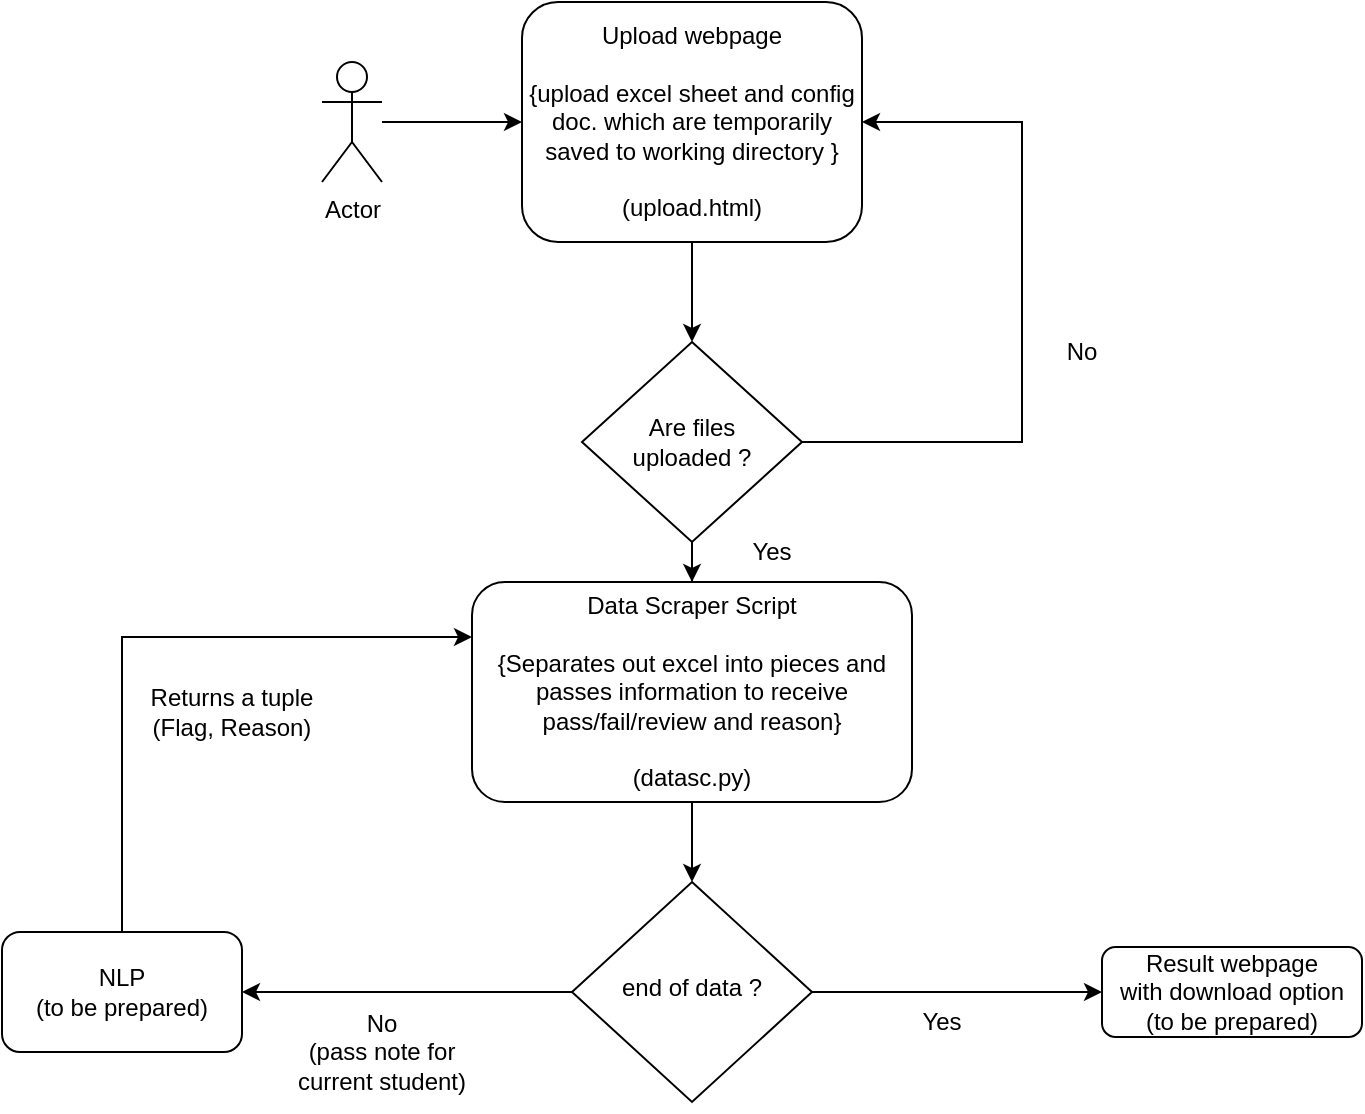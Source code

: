 <mxfile version="20.3.6" type="github">
  <diagram id="C5RBs43oDa-KdzZeNtuy" name="Page-1">
    <mxGraphModel dx="2249" dy="1955" grid="1" gridSize="10" guides="1" tooltips="1" connect="1" arrows="1" fold="1" page="1" pageScale="1" pageWidth="827" pageHeight="1169" math="0" shadow="0">
      <root>
        <mxCell id="WIyWlLk6GJQsqaUBKTNV-0" />
        <mxCell id="WIyWlLk6GJQsqaUBKTNV-1" parent="WIyWlLk6GJQsqaUBKTNV-0" />
        <mxCell id="r8RoUJweMExYv4cJYEUG-24" style="edgeStyle=orthogonalEdgeStyle;rounded=0;orthogonalLoop=1;jettySize=auto;html=1;entryX=0.5;entryY=0;entryDx=0;entryDy=0;" parent="WIyWlLk6GJQsqaUBKTNV-1" source="WIyWlLk6GJQsqaUBKTNV-3" target="r8RoUJweMExYv4cJYEUG-1" edge="1">
          <mxGeometry relative="1" as="geometry" />
        </mxCell>
        <mxCell id="WIyWlLk6GJQsqaUBKTNV-3" value="Upload webpage&lt;br&gt;&lt;br&gt;{upload excel sheet and config doc. which are temporarily saved to working directory }&lt;br&gt;&lt;br&gt;(upload.html)" style="rounded=1;whiteSpace=wrap;html=1;fontSize=12;glass=0;strokeWidth=1;shadow=0;" parent="WIyWlLk6GJQsqaUBKTNV-1" vertex="1">
          <mxGeometry x="120" y="-70" width="170" height="120" as="geometry" />
        </mxCell>
        <mxCell id="r8RoUJweMExYv4cJYEUG-20" value="" style="edgeStyle=orthogonalEdgeStyle;rounded=0;orthogonalLoop=1;jettySize=auto;html=1;" parent="WIyWlLk6GJQsqaUBKTNV-1" source="WIyWlLk6GJQsqaUBKTNV-6" target="r8RoUJweMExYv4cJYEUG-16" edge="1">
          <mxGeometry relative="1" as="geometry" />
        </mxCell>
        <mxCell id="r8RoUJweMExYv4cJYEUG-23" style="edgeStyle=orthogonalEdgeStyle;rounded=0;orthogonalLoop=1;jettySize=auto;html=1;entryX=0;entryY=0.5;entryDx=0;entryDy=0;" parent="WIyWlLk6GJQsqaUBKTNV-1" source="WIyWlLk6GJQsqaUBKTNV-6" target="WIyWlLk6GJQsqaUBKTNV-12" edge="1">
          <mxGeometry relative="1" as="geometry" />
        </mxCell>
        <mxCell id="WIyWlLk6GJQsqaUBKTNV-6" value="end of data ?" style="rhombus;whiteSpace=wrap;html=1;shadow=0;fontFamily=Helvetica;fontSize=12;align=center;strokeWidth=1;spacing=6;spacingTop=-4;" parent="WIyWlLk6GJQsqaUBKTNV-1" vertex="1">
          <mxGeometry x="145" y="370" width="120" height="110" as="geometry" />
        </mxCell>
        <mxCell id="WIyWlLk6GJQsqaUBKTNV-12" value="Result webpage&lt;br&gt;with download option&lt;br&gt;(to be prepared)" style="rounded=1;whiteSpace=wrap;html=1;fontSize=12;glass=0;strokeWidth=1;shadow=0;" parent="WIyWlLk6GJQsqaUBKTNV-1" vertex="1">
          <mxGeometry x="410" y="402.5" width="130" height="45" as="geometry" />
        </mxCell>
        <mxCell id="r8RoUJweMExYv4cJYEUG-25" style="edgeStyle=orthogonalEdgeStyle;rounded=0;orthogonalLoop=1;jettySize=auto;html=1;entryX=0.5;entryY=0;entryDx=0;entryDy=0;" parent="WIyWlLk6GJQsqaUBKTNV-1" source="r8RoUJweMExYv4cJYEUG-1" target="r8RoUJweMExYv4cJYEUG-6" edge="1">
          <mxGeometry relative="1" as="geometry" />
        </mxCell>
        <mxCell id="gfUtqhv_YL1h70vg8Kct-2" style="edgeStyle=orthogonalEdgeStyle;rounded=0;orthogonalLoop=1;jettySize=auto;html=1;entryX=1;entryY=0.5;entryDx=0;entryDy=0;" edge="1" parent="WIyWlLk6GJQsqaUBKTNV-1" source="r8RoUJweMExYv4cJYEUG-1" target="WIyWlLk6GJQsqaUBKTNV-3">
          <mxGeometry relative="1" as="geometry">
            <Array as="points">
              <mxPoint x="370" y="150" />
              <mxPoint x="370" y="-10" />
            </Array>
          </mxGeometry>
        </mxCell>
        <mxCell id="r8RoUJweMExYv4cJYEUG-1" value="Are files&lt;br&gt;uploaded ?" style="rhombus;whiteSpace=wrap;html=1;" parent="WIyWlLk6GJQsqaUBKTNV-1" vertex="1">
          <mxGeometry x="150" y="100" width="110" height="100" as="geometry" />
        </mxCell>
        <mxCell id="r8RoUJweMExYv4cJYEUG-5" value="No" style="text;html=1;strokeColor=none;fillColor=none;align=center;verticalAlign=middle;whiteSpace=wrap;rounded=0;" parent="WIyWlLk6GJQsqaUBKTNV-1" vertex="1">
          <mxGeometry x="370" y="90" width="60" height="30" as="geometry" />
        </mxCell>
        <mxCell id="r8RoUJweMExYv4cJYEUG-7" value="" style="edgeStyle=orthogonalEdgeStyle;rounded=0;orthogonalLoop=1;jettySize=auto;html=1;" parent="WIyWlLk6GJQsqaUBKTNV-1" source="r8RoUJweMExYv4cJYEUG-6" target="WIyWlLk6GJQsqaUBKTNV-6" edge="1">
          <mxGeometry relative="1" as="geometry">
            <Array as="points">
              <mxPoint x="220" y="330" />
              <mxPoint x="220" y="330" />
            </Array>
          </mxGeometry>
        </mxCell>
        <mxCell id="r8RoUJweMExYv4cJYEUG-6" value="Data Scraper Script&lt;br&gt;&lt;br&gt;{Separates out excel into pieces and passes information to receive pass/fail/review and reason}&lt;br&gt;&lt;br&gt;(datasc.py)" style="rounded=1;whiteSpace=wrap;html=1;" parent="WIyWlLk6GJQsqaUBKTNV-1" vertex="1">
          <mxGeometry x="95" y="220" width="220" height="110" as="geometry" />
        </mxCell>
        <mxCell id="r8RoUJweMExYv4cJYEUG-15" value="Yes" style="text;html=1;strokeColor=none;fillColor=none;align=center;verticalAlign=middle;whiteSpace=wrap;rounded=0;" parent="WIyWlLk6GJQsqaUBKTNV-1" vertex="1">
          <mxGeometry x="300" y="425" width="60" height="30" as="geometry" />
        </mxCell>
        <mxCell id="gfUtqhv_YL1h70vg8Kct-4" style="edgeStyle=orthogonalEdgeStyle;rounded=0;orthogonalLoop=1;jettySize=auto;html=1;entryX=0;entryY=0.25;entryDx=0;entryDy=0;" edge="1" parent="WIyWlLk6GJQsqaUBKTNV-1" source="r8RoUJweMExYv4cJYEUG-16" target="r8RoUJweMExYv4cJYEUG-6">
          <mxGeometry relative="1" as="geometry">
            <Array as="points">
              <mxPoint x="-80" y="248" />
            </Array>
          </mxGeometry>
        </mxCell>
        <mxCell id="r8RoUJweMExYv4cJYEUG-16" value="NLP&lt;br&gt;(to be prepared)" style="rounded=1;whiteSpace=wrap;html=1;" parent="WIyWlLk6GJQsqaUBKTNV-1" vertex="1">
          <mxGeometry x="-140" y="395" width="120" height="60" as="geometry" />
        </mxCell>
        <mxCell id="r8RoUJweMExYv4cJYEUG-18" value="No&lt;br&gt;(pass note for current student)" style="text;html=1;strokeColor=none;fillColor=none;align=center;verticalAlign=middle;whiteSpace=wrap;rounded=0;" parent="WIyWlLk6GJQsqaUBKTNV-1" vertex="1">
          <mxGeometry y="425" width="100" height="60" as="geometry" />
        </mxCell>
        <mxCell id="r8RoUJweMExYv4cJYEUG-22" value="Returns a tuple &lt;br&gt;(Flag, Reason)" style="text;html=1;strokeColor=none;fillColor=none;align=center;verticalAlign=middle;whiteSpace=wrap;rounded=0;" parent="WIyWlLk6GJQsqaUBKTNV-1" vertex="1">
          <mxGeometry x="-80" y="260" width="110" height="50" as="geometry" />
        </mxCell>
        <mxCell id="gfUtqhv_YL1h70vg8Kct-1" style="edgeStyle=orthogonalEdgeStyle;rounded=0;orthogonalLoop=1;jettySize=auto;html=1;entryX=0;entryY=0.5;entryDx=0;entryDy=0;" edge="1" parent="WIyWlLk6GJQsqaUBKTNV-1" source="gfUtqhv_YL1h70vg8Kct-0" target="WIyWlLk6GJQsqaUBKTNV-3">
          <mxGeometry relative="1" as="geometry" />
        </mxCell>
        <mxCell id="gfUtqhv_YL1h70vg8Kct-0" value="Actor" style="shape=umlActor;verticalLabelPosition=bottom;verticalAlign=top;html=1;outlineConnect=0;" vertex="1" parent="WIyWlLk6GJQsqaUBKTNV-1">
          <mxGeometry x="20" y="-40" width="30" height="60" as="geometry" />
        </mxCell>
        <mxCell id="gfUtqhv_YL1h70vg8Kct-3" value="Yes" style="text;html=1;strokeColor=none;fillColor=none;align=center;verticalAlign=middle;whiteSpace=wrap;rounded=0;" vertex="1" parent="WIyWlLk6GJQsqaUBKTNV-1">
          <mxGeometry x="215" y="190" width="60" height="30" as="geometry" />
        </mxCell>
      </root>
    </mxGraphModel>
  </diagram>
</mxfile>
